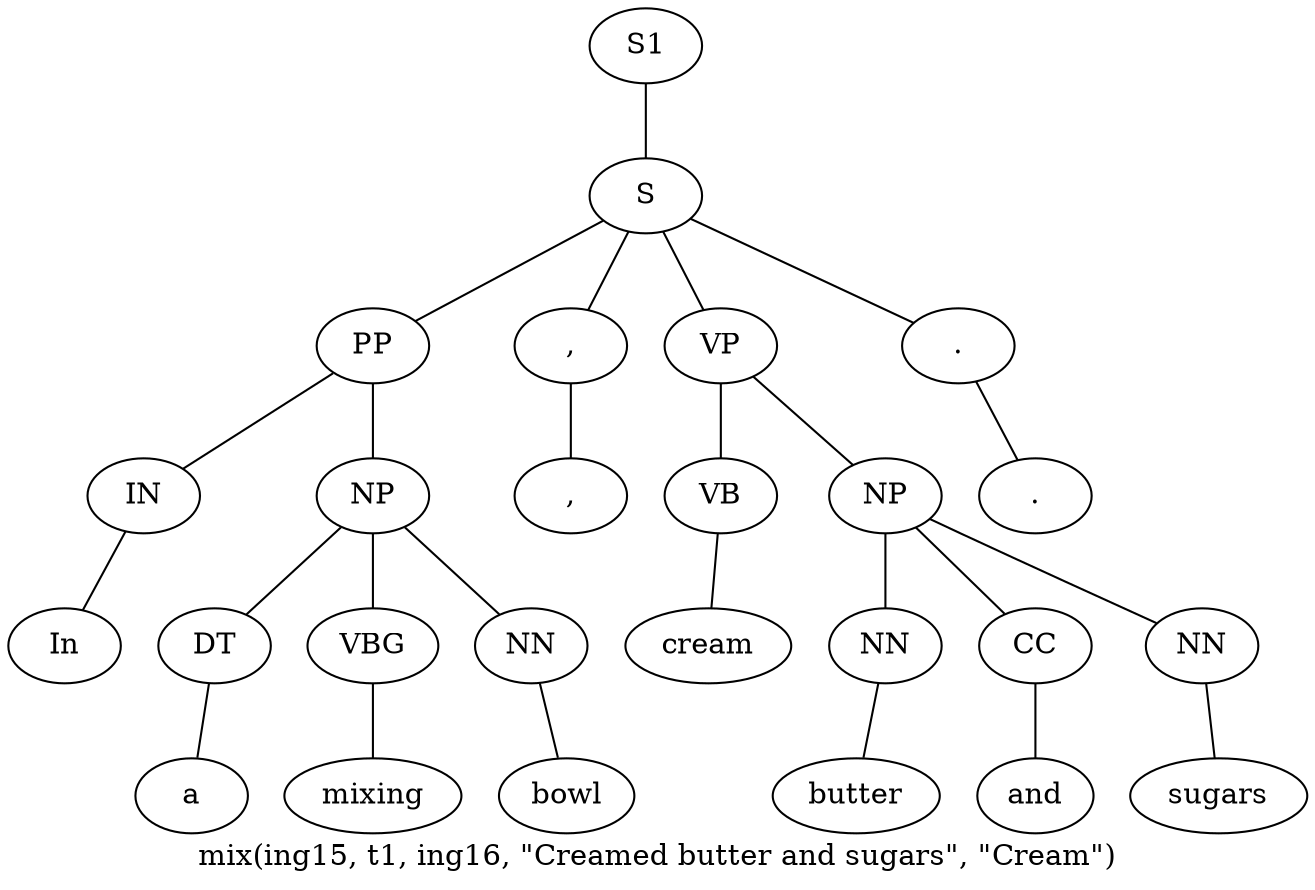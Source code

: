 graph SyntaxGraph {
	label = "mix(ing15, t1, ing16, \"Creamed butter and sugars\", \"Cream\")";
	Node0 [label="S1"];
	Node1 [label="S"];
	Node2 [label="PP"];
	Node3 [label="IN"];
	Node4 [label="In"];
	Node5 [label="NP"];
	Node6 [label="DT"];
	Node7 [label="a"];
	Node8 [label="VBG"];
	Node9 [label="mixing"];
	Node10 [label="NN"];
	Node11 [label="bowl"];
	Node12 [label=","];
	Node13 [label=","];
	Node14 [label="VP"];
	Node15 [label="VB"];
	Node16 [label="cream"];
	Node17 [label="NP"];
	Node18 [label="NN"];
	Node19 [label="butter"];
	Node20 [label="CC"];
	Node21 [label="and"];
	Node22 [label="NN"];
	Node23 [label="sugars"];
	Node24 [label="."];
	Node25 [label="."];

	Node0 -- Node1;
	Node1 -- Node2;
	Node1 -- Node12;
	Node1 -- Node14;
	Node1 -- Node24;
	Node2 -- Node3;
	Node2 -- Node5;
	Node3 -- Node4;
	Node5 -- Node6;
	Node5 -- Node8;
	Node5 -- Node10;
	Node6 -- Node7;
	Node8 -- Node9;
	Node10 -- Node11;
	Node12 -- Node13;
	Node14 -- Node15;
	Node14 -- Node17;
	Node15 -- Node16;
	Node17 -- Node18;
	Node17 -- Node20;
	Node17 -- Node22;
	Node18 -- Node19;
	Node20 -- Node21;
	Node22 -- Node23;
	Node24 -- Node25;
}